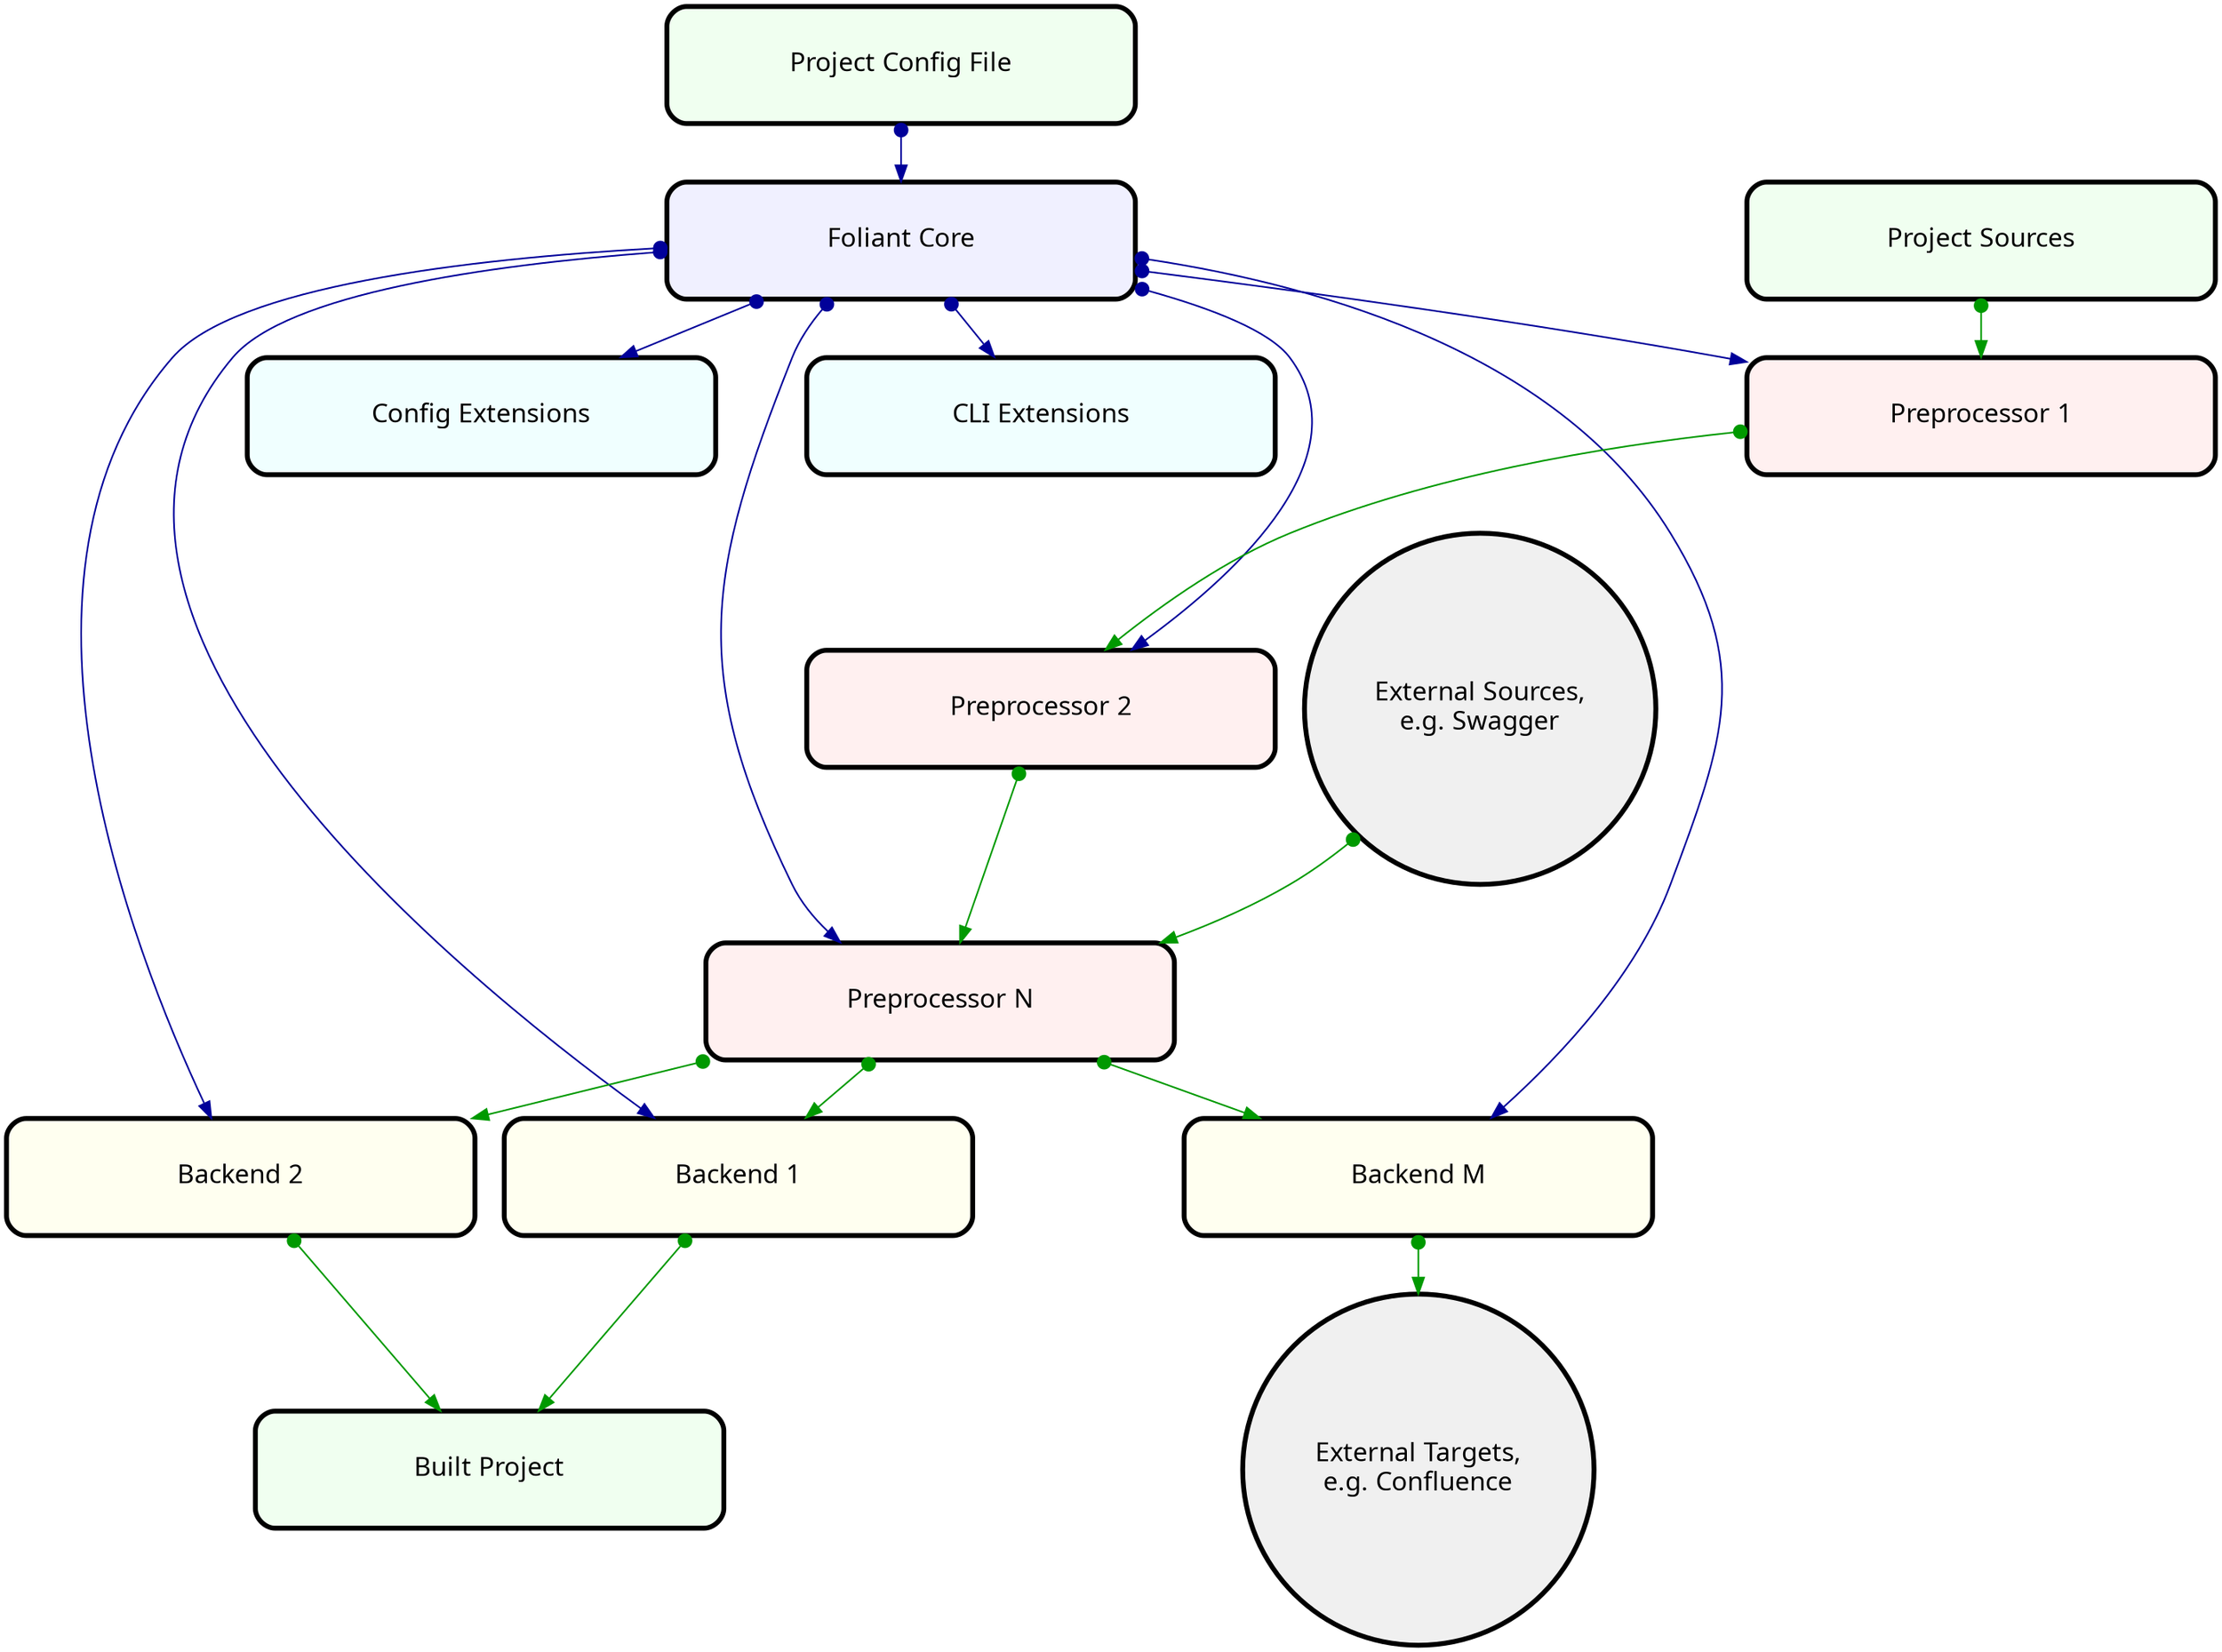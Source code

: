 digraph {
graph [splines = "true", esep = "0.33", fontname = "PT Sans Caption", fontsize = "16"];
node [shape = "box", fixedsize = "true", width = "4", height = "1", penwidth = "3", fontname = "PT Sans Caption", fontsize = "16", style = "rounded, filled"];
edge [dir = "both", arrowtail = "dot", arrowhead = "normal"];
"config" [fillcolor = "#f0fff0", label = "Project Config File", pos = "0, 0!"];
"src" [fillcolor = "#f0fff0", label = "Project Sources", pos = "0, -200!"];
"artifacts" [fillcolor = "#f0fff0", label = "Built Project", pos = "0, -400!"];
"core" [fillcolor = "#f0f0ff", label = "Foliant Core", pos = "1200, 0!"];
"config_extensions" [fillcolor = "#f0ffff", label = "Config Extensions", pos = "1600, -400!"];
"cli_extensions" [fillcolor = "#f0ffff", label = "CLI Extensions", pos = "1600, -200!"];
"preprocessor_1" [fillcolor = "#fff0f0", label = "Preprocessor 1", pos = "800, -200!"];
"preprocessor_2" [fillcolor = "#fff0f0", label = "Preprocessor 2", pos = "800, -400!"];
"preprocessor_n" [fillcolor = "#fff0f0", label = "Preprocessor N", pos = "800, -600!"];
"backend_1" [fillcolor = "#fffff0", label = "Backend 1", pos = "800, -800!"];
"backend_2" [fillcolor = "#fffff0", label = "Backend 2", pos = "1200, -800!"];
"backend_m" [fillcolor = "#fffff0", label = "Backend M", pos = "1600, -800!"];
"external_sources" [shape = "circle", width = "3", height = "3", fillcolor = "#f0f0f0", label = "External Sources,\ne.g. Swagger", pos = "2400, -600!"];
"external_targets" [shape = "circle", width = "3", height = "3", fillcolor = "#f0f0f0", label = "External Targets,\ne.g. Confluence", pos = "1600, -1200!"];
"config" -> "core" [color = "#000099"];
"core" -> "config_extensions" [color = "#000099"];
"core" -> "cli_extensions" [color = "#000099"];
"core" -> "preprocessor_1" [color = "#000099"];
"core" -> "preprocessor_2" [color = "#000099"];
"core" -> "preprocessor_n" [color = "#000099"];
"core" -> "backend_1" [color = "#000099"];
"core" -> "backend_2" [color = "#000099"];
"core" -> "backend_m" [color = "#000099"];
"src" -> "preprocessor_1" [color = "#009900"];
"preprocessor_1" -> "preprocessor_2" [color = "#009900"];
"preprocessor_2" -> "preprocessor_n" [color = "#009900"];
"external_sources" -> "preprocessor_n" [color = "#009900"];
"preprocessor_n" -> "backend_1" [color = "#009900"];
"preprocessor_n" -> "backend_2" [color = "#009900"];
"preprocessor_n" -> "backend_m" [color = "#009900"];
"backend_1" -> "artifacts" [color = "#009900"];
"backend_2" -> "artifacts" [color = "#009900"];
"backend_m" -> "external_targets" [color = "#009900"];
}
